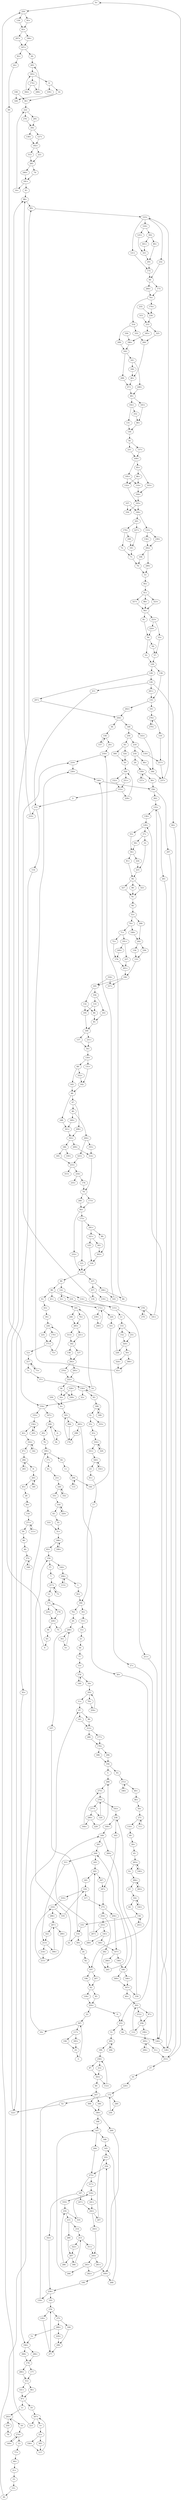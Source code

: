 digraph adj {
graph [k=96]
edge [d=-95]
"0+" [l=78826 C=2385151]
"0-" [l=78826 C=2385151]
"1+" [l=94795 C=1971719]
"1-" [l=94795 C=1971719]
"2+" [l=9824 C=359608]
"2-" [l=9824 C=359608]
"3+" [l=27750 C=710347]
"3-" [l=27750 C=710347]
"4+" [l=8510 C=262718]
"4-" [l=8510 C=262718]
"5+" [l=209392 C=5800412]
"5-" [l=209392 C=5800412]
"6+" [l=207022 C=5456854]
"6-" [l=207022 C=5456854]
"7+" [l=74598 C=1998846]
"7-" [l=74598 C=1998846]
"8+" [l=146762 C=3622462]
"8-" [l=146762 C=3622462]
"9+" [l=75079 C=2240916]
"9-" [l=75079 C=2240916]
"10+" [l=318071 C=10380717]
"10-" [l=318071 C=10380717]
"11+" [l=168006 C=3565192]
"11-" [l=168006 C=3565192]
"12+" [l=201736 C=5678563]
"12-" [l=201736 C=5678563]
"13+" [l=50546 C=1021906]
"13-" [l=50546 C=1021906]
"14+" [l=14913 C=511124]
"14-" [l=14913 C=511124]
"15+" [l=36833 C=686662]
"15-" [l=36833 C=686662]
"16+" [l=195224 C=6148546]
"16-" [l=195224 C=6148546]
"17+" [l=213192 C=3830562]
"17-" [l=213192 C=3830562]
"18+" [l=21426 C=445374]
"18-" [l=21426 C=445374]
"19+" [l=183495 C=4785128]
"19-" [l=183495 C=4785128]
"20+" [l=77114 C=1635306]
"20-" [l=77114 C=1635306]
"21+" [l=20033 C=373322]
"21-" [l=20033 C=373322]
"22+" [l=46717 C=1073959]
"22-" [l=46717 C=1073959]
"23+" [l=87089 C=1669981]
"23-" [l=87089 C=1669981]
"24+" [l=83337 C=1883550]
"24-" [l=83337 C=1883550]
"25+" [l=207922 C=5054532]
"25-" [l=207922 C=5054532]
"26+" [l=62278 C=1851862]
"26-" [l=62278 C=1851862]
"27+" [l=9761 C=296506]
"27-" [l=9761 C=296506]
"28+" [l=55054 C=1284643]
"28-" [l=55054 C=1284643]
"29+" [l=101645 C=3527985]
"29-" [l=101645 C=3527985]
"30+" [l=11376 C=208358]
"30-" [l=11376 C=208358]
"31+" [l=36637 C=742931]
"31-" [l=36637 C=742931]
"32+" [l=26761 C=702106]
"32-" [l=26761 C=702106]
"33+" [l=213 C=12499]
"33-" [l=213 C=12499]
"34+" [l=8553 C=224799]
"34-" [l=8553 C=224799]
"35+" [l=57658 C=1156903]
"35-" [l=57658 C=1156903]
"36+" [l=74606 C=2446003]
"36-" [l=74606 C=2446003]
"37+" [l=33163 C=883065]
"37-" [l=33163 C=883065]
"38+" [l=44412 C=1557161]
"38-" [l=44412 C=1557161]
"39+" [l=39774 C=1148292]
"39-" [l=39774 C=1148292]
"40+" [l=47024 C=1031447]
"40-" [l=47024 C=1031447]
"41+" [l=21229 C=718767]
"41-" [l=21229 C=718767]
"42+" [l=19337 C=504044]
"42-" [l=19337 C=504044]
"43+" [l=15452 C=295607]
"43-" [l=15452 C=295607]
"44+" [l=111330 C=2132010]
"44-" [l=111330 C=2132010]
"45+" [l=64363 C=1561141]
"45-" [l=64363 C=1561141]
"46+" [l=155 C=11777]
"46-" [l=155 C=11777]
"47+" [l=105 C=2114]
"47-" [l=105 C=2114]
"48+" [l=580 C=123255]
"48-" [l=580 C=123255]
"49+" [l=76480 C=1777283]
"49-" [l=76480 C=1777283]
"50+" [l=5374 C=186068]
"50-" [l=5374 C=186068]
"51+" [l=28979 C=841667]
"51-" [l=28979 C=841667]
"52+" [l=45173 C=1563794]
"52-" [l=45173 C=1563794]
"53+" [l=445 C=88017]
"53-" [l=445 C=88017]
"54+" [l=563 C=118293]
"54-" [l=563 C=118293]
"55+" [l=191 C=2320]
"55-" [l=191 C=2320]
"56+" [l=100 C=1190]
"56-" [l=100 C=1190]
"57+" [l=113 C=4360]
"57-" [l=113 C=4360]
"58+" [l=173 C=11517]
"58-" [l=173 C=11517]
"59+" [l=28938 C=644669]
"59-" [l=28938 C=644669]
"60+" [l=36584 C=1044050]
"60-" [l=36584 C=1044050]
"61+" [l=18148 C=314399]
"61-" [l=18148 C=314399]
"62+" [l=1669 C=83230]
"62-" [l=1669 C=83230]
"63+" [l=44085 C=1263809]
"63-" [l=44085 C=1263809]
"64+" [l=72086 C=2204567]
"64-" [l=72086 C=2204567]
"65+" [l=12861 C=476846]
"65-" [l=12861 C=476846]
"66+" [l=3011 C=101964]
"66-" [l=3011 C=101964]
"67+" [l=35346 C=896783]
"67-" [l=35346 C=896783]
"68+" [l=192 C=24454]
"68-" [l=192 C=24454]
"69+" [l=65629 C=1462091]
"69-" [l=65629 C=1462091]
"70+" [l=127 C=8029]
"70-" [l=127 C=8029]
"71+" [l=125 C=7650]
"71-" [l=125 C=7650]
"72+" [l=207 C=20902]
"72-" [l=207 C=20902]
"73+" [l=5817 C=149933]
"73-" [l=5817 C=149933]
"74+" [l=284 C=6891]
"74-" [l=284 C=6891]
"75+" [l=225 C=3766]
"75-" [l=225 C=3766]
"76+" [l=15291 C=325307]
"76-" [l=15291 C=325307]
"77+" [l=35324 C=705997]
"77-" [l=35324 C=705997]
"78+" [l=5994 C=115878]
"78-" [l=5994 C=115878]
"79+" [l=449 C=89493]
"79-" [l=449 C=89493]
"80+" [l=5174 C=112261]
"80-" [l=5174 C=112261]
"81+" [l=191 C=13952]
"81-" [l=191 C=13952]
"82+" [l=14454 C=293293]
"82-" [l=14454 C=293293]
"83+" [l=7043 C=142239]
"83-" [l=7043 C=142239]
"84+" [l=188 C=23359]
"84-" [l=188 C=23359]
"85+" [l=152 C=14500]
"85-" [l=152 C=14500]
"86+" [l=134 C=7617]
"86-" [l=134 C=7617]
"87+" [l=471 C=8749]
"87-" [l=471 C=8749]
"88+" [l=191 C=23633]
"88-" [l=191 C=23633]
"89+" [l=224 C=5367]
"89-" [l=224 C=5367]
"90+" [l=381 C=71967]
"90-" [l=381 C=71967]
"91+" [l=145 C=12659]
"91-" [l=145 C=12659]
"92+" [l=9447 C=213636]
"92-" [l=9447 C=213636]
"93+" [l=6228 C=142855]
"93-" [l=6228 C=142855]
"94+" [l=504 C=104272]
"94-" [l=504 C=104272]
"95+" [l=277 C=4265]
"95-" [l=277 C=4265]
"96+" [l=266 C=4524]
"96-" [l=266 C=4524]
"97+" [l=104 C=438]
"97-" [l=104 C=438]
"98+" [l=96 C=95]
"98-" [l=96 C=95]
"99+" [l=109 C=1792]
"99-" [l=109 C=1792]
"100+" [l=398 C=9829]
"100-" [l=398 C=9829]
"101+" [l=507 C=17061]
"101-" [l=507 C=17061]
"102+" [l=174 C=3965]
"102-" [l=174 C=3965]
"103+" [l=191 C=2132]
"103-" [l=191 C=2132]
"104+" [l=134 C=9715]
"104-" [l=134 C=9715]
"105+" [l=98 C=765]
"105-" [l=98 C=765]
"106+" [l=293 C=46425]
"106-" [l=293 C=46425]
"107+" [l=9796 C=206743]
"107-" [l=9796 C=206743]
"108+" [l=342 C=8675]
"108-" [l=342 C=8675]
"109+" [l=311 C=54653]
"109-" [l=311 C=54653]
"110+" [l=152 C=8821]
"110-" [l=152 C=8821]
"111+" [l=632 C=10325]
"111-" [l=632 C=10325]
"112+" [l=467 C=8591]
"112-" [l=467 C=8591]
"113+" [l=2595 C=49272]
"113-" [l=2595 C=49272]
"114+" [l=194 C=3107]
"114-" [l=194 C=3107]
"115+" [l=160 C=4252]
"115-" [l=160 C=4252]
"116+" [l=5058 C=111179]
"116-" [l=5058 C=111179]
"117+" [l=2491 C=54522]
"117-" [l=2491 C=54522]
"118+" [l=1076 C=35736]
"118-" [l=1076 C=35736]
"119+" [l=1112 C=36266]
"119-" [l=1112 C=36266]
"120+" [l=398 C=8611]
"120-" [l=398 C=8611]
"121+" [l=214 C=26461]
"121-" [l=214 C=26461]
"122+" [l=96 C=54]
"122-" [l=96 C=54]
"123+" [l=104 C=2230]
"123-" [l=104 C=2230]
"124+" [l=97 C=156]
"124-" [l=97 C=156]
"125+" [l=239 C=5995]
"125-" [l=239 C=5995]
"126+" [l=162 C=15958]
"126-" [l=162 C=15958]
"127+" [l=191 C=3561]
"127-" [l=191 C=3561]
"128+" [l=99 C=1020]
"128-" [l=99 C=1020]
"129+" [l=193 C=24987]
"129-" [l=193 C=24987]
"130+" [l=283 C=45371]
"130-" [l=283 C=45371]
"131+" [l=275 C=15280]
"131-" [l=275 C=15280]
"132+" [l=191 C=6693]
"132-" [l=191 C=6693]
"133+" [l=130 C=2550]
"133-" [l=130 C=2550]
"134+" [l=191 C=3020]
"134-" [l=191 C=3020]
"135+" [l=97 C=331]
"135-" [l=97 C=331]
"136+" [l=191 C=2866]
"136-" [l=191 C=2866]
"137+" [l=191 C=21231]
"137-" [l=191 C=21231]
"138+" [l=191 C=3864]
"138-" [l=191 C=3864]
"139+" [l=277 C=4324]
"139-" [l=277 C=4324]
"140+" [l=504 C=9961]
"140-" [l=504 C=9961]
"141+" [l=266 C=3481]
"141-" [l=266 C=3481]
"142+" [l=1265 C=29036]
"142-" [l=1265 C=29036]
"143+" [l=1818 C=66389]
"143-" [l=1818 C=66389]
"144+" [l=1177 C=22135]
"144-" [l=1177 C=22135]
"145+" [l=107 C=704]
"145-" [l=107 C=704]
"146+" [l=142 C=1738]
"146-" [l=142 C=1738]
"147+" [l=117 C=1393]
"147-" [l=117 C=1393]
"148+" [l=119 C=4400]
"148-" [l=119 C=4400]
"149+" [l=3872 C=79357]
"149-" [l=3872 C=79357]
"150+" [l=108 C=679]
"150-" [l=108 C=679]
"151+" [l=3277 C=59824]
"151-" [l=3277 C=59824]
"152+" [l=196 C=3799]
"152-" [l=196 C=3799]
"153+" [l=100 C=174]
"153-" [l=100 C=174]
"154+" [l=111 C=1194]
"154-" [l=111 C=1194]
"155+" [l=113 C=485]
"155-" [l=113 C=485]
"156+" [l=161 C=2076]
"156-" [l=161 C=2076]
"157+" [l=649 C=18919]
"157-" [l=649 C=18919]
"158+" [l=190 C=5975]
"158-" [l=190 C=5975]
"159+" [l=1299 C=32676]
"159-" [l=1299 C=32676]
"160+" [l=121 C=4617]
"160-" [l=121 C=4617]
"161+" [l=105 C=2483]
"161-" [l=105 C=2483]
"162+" [l=116 C=5302]
"162-" [l=116 C=5302]
"163+" [l=279 C=6419]
"163-" [l=279 C=6419]
"164+" [l=366 C=8269]
"164-" [l=366 C=8269]
"165+" [l=195 C=20003]
"165-" [l=195 C=20003]
"166+" [l=214 C=2515]
"166-" [l=214 C=2515]
"167+" [l=315 C=10518]
"167-" [l=315 C=10518]
"168+" [l=443 C=6297]
"168-" [l=443 C=6297]
"169+" [l=146 C=3212]
"169-" [l=146 C=3212]
"170+" [l=302 C=5347]
"170-" [l=302 C=5347]
"171+" [l=127 C=1750]
"171-" [l=127 C=1750]
"172+" [l=130 C=3090]
"172-" [l=130 C=3090]
"173+" [l=191 C=23268]
"173-" [l=191 C=23268]
"174+" [l=496 C=25104]
"174-" [l=496 C=25104]
"175+" [l=119 C=4991]
"175-" [l=119 C=4991]
"176+" [l=129 C=8670]
"176-" [l=129 C=8670]
"177+" [l=197 C=1893]
"177-" [l=197 C=1893]
"178+" [l=116 C=1215]
"178-" [l=116 C=1215]
"179+" [l=155 C=13211]
"179-" [l=155 C=13211]
"180+" [l=306 C=12076]
"180-" [l=306 C=12076]
"181+" [l=272 C=13204]
"181-" [l=272 C=13204]
"182+" [l=107 C=420]
"182-" [l=107 C=420]
"183+" [l=158 C=5841]
"183-" [l=158 C=5841]
"184+" [l=186 C=6844]
"184-" [l=186 C=6844]
"185+" [l=124 C=6261]
"185-" [l=124 C=6261]
"186+" [l=105 C=1929]
"186-" [l=105 C=1929]
"187+" [l=124 C=1612]
"187-" [l=124 C=1612]
"188+" [l=136 C=1572]
"188-" [l=136 C=1572]
"189+" [l=2397 C=41331]
"189-" [l=2397 C=41331]
"190+" [l=389 C=11493]
"190-" [l=389 C=11493]
"191+" [l=137 C=3448]
"191-" [l=137 C=3448]
"192+" [l=112 C=2216]
"192-" [l=112 C=2216]
"193+" [l=1774 C=48901]
"193-" [l=1774 C=48901]
"194+" [l=188 C=4977]
"194-" [l=188 C=4977]
"195+" [l=191 C=7351]
"195-" [l=191 C=7351]
"196+" [l=368 C=8218]
"196-" [l=368 C=8218]
"197+" [l=164 C=4407]
"197-" [l=164 C=4407]
"198+" [l=139 C=1055]
"198-" [l=139 C=1055]
"199+" [l=1414 C=35742]
"199-" [l=1414 C=35742]
"200+" [l=130 C=2274]
"200-" [l=130 C=2274]
"201+" [l=143 C=11543]
"201-" [l=143 C=11543]
"202+" [l=176 C=7258]
"202-" [l=176 C=7258]
"203+" [l=294 C=5822]
"203-" [l=294 C=5822]
"204+" [l=191 C=3113]
"204-" [l=191 C=3113]
"205+" [l=107 C=734]
"205-" [l=107 C=734]
"206+" [l=110 C=563]
"206-" [l=110 C=563]
"207+" [l=368 C=5914]
"207-" [l=368 C=5914]
"208+" [l=191 C=3116]
"208-" [l=191 C=3116]
"209+" [l=134 C=572]
"209-" [l=134 C=572]
"210+" [l=197 C=3580]
"210-" [l=197 C=3580]
"211+" [l=288 C=6752]
"211-" [l=288 C=6752]
"212+" [l=399 C=6458]
"212-" [l=399 C=6458]
"213+" [l=155 C=2828]
"213-" [l=155 C=2828]
"214+" [l=101 C=140]
"214-" [l=101 C=140]
"215+" [l=120 C=1215]
"215-" [l=120 C=1215]
"216+" [l=104 C=710]
"216-" [l=104 C=710]
"217+" [l=327 C=12314]
"217-" [l=327 C=12314]
"218+" [l=103 C=791]
"218-" [l=103 C=791]
"219+" [l=99 C=668]
"219-" [l=99 C=668]
"220+" [l=96 C=28]
"220-" [l=96 C=28]
"221+" [l=196 C=4390]
"221-" [l=196 C=4390]
"222+" [l=397 C=18363]
"222-" [l=397 C=18363]
"223+" [l=156 C=11738]
"223-" [l=156 C=11738]
"224+" [l=130 C=2931]
"224-" [l=130 C=2931]
"225+" [l=314 C=6305]
"225-" [l=314 C=6305]
"226+" [l=104 C=667]
"226-" [l=104 C=667]
"227+" [l=225 C=4692]
"227-" [l=225 C=4692]
"228+" [l=480 C=14299]
"228-" [l=480 C=14299]
"229+" [l=362 C=7234]
"229-" [l=362 C=7234]
"230+" [l=109 C=2647]
"230-" [l=109 C=2647]
"231+" [l=191 C=2626]
"231-" [l=191 C=2626]
"232+" [l=318 C=9379]
"232-" [l=318 C=9379]
"233+" [l=99 C=1012]
"233-" [l=99 C=1012]
"234+" [l=114 C=4828]
"234-" [l=114 C=4828]
"235+" [l=139 C=521]
"235-" [l=139 C=521]
"236+" [l=191 C=2480]
"236-" [l=191 C=2480]
"237+" [l=112 C=1693]
"237-" [l=112 C=1693]
"238+" [l=122 C=2233]
"238-" [l=122 C=2233]
"239+" [l=96 C=45]
"239-" [l=96 C=45]
"240+" [l=140 C=2390]
"240-" [l=140 C=2390]
"241+" [l=176 C=2876]
"241-" [l=176 C=2876]
"242+" [l=108 C=1135]
"242-" [l=108 C=1135]
"243+" [l=106 C=593]
"243-" [l=106 C=593]
"244+" [l=96 C=80]
"244-" [l=96 C=80]
"245+" [l=124 C=1306]
"245-" [l=124 C=1306]
"246+" [l=284 C=6782]
"246-" [l=284 C=6782]
"247+" [l=171 C=4241]
"247-" [l=171 C=4241]
"248+" [l=191 C=11702]
"248-" [l=191 C=11702]
"249+" [l=164 C=2597]
"249-" [l=164 C=2597]
"250+" [l=187 C=6053]
"250-" [l=187 C=6053]
"251+" [l=196 C=3998]
"251-" [l=196 C=3998]
"252+" [l=178 C=7083]
"252-" [l=178 C=7083]
"253+" [l=105 C=439]
"253-" [l=105 C=439]
"254+" [l=130 C=5668]
"254-" [l=130 C=5668]
"255+" [l=97 C=217]
"255-" [l=97 C=217]
"256+" [l=102 C=1189]
"256-" [l=102 C=1189]
"257+" [l=178 C=5567]
"257-" [l=178 C=5567]
"258+" [l=177 C=4558]
"258-" [l=177 C=4558]
"259+" [l=395 C=5156]
"259-" [l=395 C=5156]
"260+" [l=191 C=2650]
"260-" [l=191 C=2650]
"261+" [l=120 C=3722]
"261-" [l=120 C=3722]
"262+" [l=97 C=233]
"262-" [l=97 C=233]
"263+" [l=157 C=3843]
"263-" [l=157 C=3843]
"264+" [l=152 C=2523]
"264-" [l=152 C=2523]
"265+" [l=115 C=1304]
"265-" [l=115 C=1304]
"266+" [l=110 C=318]
"266-" [l=110 C=318]
"267+" [l=232 C=3372]
"267-" [l=232 C=3372]
"268+" [l=113 C=415]
"268-" [l=113 C=415]
"269+" [l=139 C=1461]
"269-" [l=139 C=1461]
"270+" [l=282 C=7028]
"270-" [l=282 C=7028]
"271+" [l=113 C=749]
"271-" [l=113 C=749]
"272+" [l=164 C=2699]
"272-" [l=164 C=2699]
"273+" [l=118 C=3098]
"273-" [l=118 C=3098]
"274+" [l=98 C=159]
"274-" [l=98 C=159]
"275+" [l=109 C=798]
"275-" [l=109 C=798]
"276+" [l=110 C=963]
"276-" [l=110 C=963]
"277+" [l=101 C=226]
"277-" [l=101 C=226]
"278+" [l=106 C=1769]
"278-" [l=106 C=1769]
"279+" [l=100 C=684]
"279-" [l=100 C=684]
"280+" [l=197 C=2331]
"280-" [l=197 C=2331]
"281+" [l=139 C=1194]
"281-" [l=139 C=1194]
"282+" [l=193 C=2654]
"282-" [l=193 C=2654]
"283+" [l=100 C=1275]
"283-" [l=100 C=1275]
"284+" [l=97 C=510]
"284-" [l=97 C=510]
"285+" [l=105 C=568]
"285-" [l=105 C=568]
"286+" [l=208 C=3724]
"286-" [l=208 C=3724]
"287+" [l=149 C=3216]
"287-" [l=149 C=3216]
"288+" [l=99 C=146]
"288-" [l=99 C=146]
"289+" [l=209 C=3299]
"289-" [l=209 C=3299]
"290+" [l=113 C=630]
"290-" [l=113 C=630]
"291+" [l=110 C=1267]
"291-" [l=110 C=1267]
"292+" [l=119 C=1729]
"292-" [l=119 C=1729]
"293+" [l=303 C=8827]
"293-" [l=303 C=8827]
"294+" [l=166 C=3355]
"294-" [l=166 C=3355]
"295+" [l=282 C=6793]
"295-" [l=282 C=6793]
"296+" [l=191 C=1537]
"296-" [l=191 C=1537]
"297+" [l=191 C=2308]
"297-" [l=191 C=2308]
"298+" [l=346 C=7161]
"298-" [l=346 C=7161]
"299+" [l=236 C=4785]
"299-" [l=236 C=4785]
"300+" [l=172 C=3077]
"300-" [l=172 C=3077]
"301+" [l=224 C=5236]
"301-" [l=224 C=5236]
"302+" [l=109 C=764]
"302-" [l=109 C=764]
"303+" [l=147 C=2100]
"303-" [l=147 C=2100]
"304+" [l=276 C=5507]
"304-" [l=276 C=5507]
"305+" [l=429 C=4220]
"305-" [l=429 C=4220]
"306+" [l=248 C=5037]
"306-" [l=248 C=5037]
"307+" [l=113 C=730]
"307-" [l=113 C=730]
"308+" [l=191 C=2806]
"308-" [l=191 C=2806]
"309+" [l=214 C=2286]
"309-" [l=214 C=2286]
"310+" [l=381 C=8523]
"310-" [l=381 C=8523]
"311+" [l=98 C=75]
"311-" [l=98 C=75]
"312+" [l=122 C=1050]
"312-" [l=122 C=1050]
"313+" [l=196 C=3024]
"313-" [l=196 C=3024]
"314+" [l=152 C=453]
"314-" [l=152 C=453]
"315+" [l=156 C=482]
"315-" [l=156 C=482]
"316+" [l=128 C=532]
"316-" [l=128 C=532]
"317+" [l=101 C=335]
"317-" [l=101 C=335]
"318+" [l=113 C=1480]
"318-" [l=113 C=1480]
"319+" [l=97 C=95]
"319-" [l=97 C=95]
"320+" [l=109 C=996]
"320-" [l=109 C=996]
"321+" [l=96 C=66]
"321-" [l=96 C=66]
"322+" [l=143 C=997]
"322-" [l=143 C=997]
"323+" [l=191 C=416]
"323-" [l=191 C=416]
"324+" [l=174 C=195]
"324-" [l=174 C=195]
"325+" [l=134 C=1033]
"325-" [l=134 C=1033]
"326+" [l=115 C=433]
"326-" [l=115 C=433]
"327+" [l=191 C=339]
"327-" [l=191 C=339]
"328+" [l=167 C=476]
"328-" [l=167 C=476]
"329+" [l=116 C=131]
"329-" [l=116 C=131]
"330+" [l=191 C=1463]
"330-" [l=191 C=1463]
"331+" [l=107 C=128]
"331-" [l=107 C=128]
"332+" [l=210 C=778]
"332-" [l=210 C=778]
"333+" [l=137 C=95]
"333-" [l=137 C=95]
"334+" [l=125 C=82]
"334-" [l=125 C=82]
"335+" [l=134 C=136]
"335-" [l=134 C=136]
"336+" [l=123 C=56]
"336-" [l=123 C=56]
"337+" [l=111 C=39]
"337-" [l=111 C=39]
"338+" [l=108 C=27]
"338-" [l=108 C=27]
"339+" [l=134 C=103]
"339-" [l=134 C=103]
"0+" -> "250-"
"0-" -> "253-"
"1+" -> "294-"
"1-" -> "82+" [d=-90]
"2+" -> "153-"
"2-" -> "115-"
"3+" -> "25+" [d=-68]
"3-" -> "307-"
"4+" -> "183-"
"4-" -> "16-"
"4-" -> "339+"
"5+" -> "194+"
"5-" -> "288-"
"6+" -> "200+"
"6-" -> "34-" [d=-92]
"7+" -> "37+" [d=-94]
"7-" -> "217+"
"8+" -> "284+"
"8-" -> "263-"
"9+" -> "63+" [d=-89]
"9-" -> "98+"
"10+" -> "27+" [d=-91]
"10-" -> "220+"
"11+" -> "97-"
"11-" -> "293+"
"12+" -> "217-"
"12-" -> "171-"
"13+" -> "274-"
"13-" -> "77+" [d=-92]
"14+" -> "222-"
"14-" -> "181-"
"15+" -> "21-" [d=-71]
"15-" -> "151-" [d=-90]
"16+" -> "4+"
"16-" -> "36+"
"16-" -> "328-"
"17+" -> "61-" [d=-88]
"17-" -> "190-"
"18+" -> "293-"
"18-" -> "274+"
"19+" -> "97-"
"19-" -> "307+"
"20+" -> "76-" [d=-82]
"20-" -> "200+"
"21+" -> "15-" [d=-71]
"21-" -> "44-" [d=-94]
"22+" -> "250-"
"22-" -> "307-"
"23+" -> "326-"
"23-" -> "61+" [d=-93]
"24+" -> "69-" [d=-93]
"24-" -> "92-" [d=-92]
"25+" -> "305-"
"25+" -> "336+"
"25-" -> "3-" [d=-68]
"26+" -> "197-"
"26-" -> "265-"
"27+" -> "253-"
"27-" -> "10-" [d=-91]
"28+" -> "45-" [d=-88]
"28-" -> "49+" [d=-92]
"29+" -> "218+"
"29-" -> "158+"
"30+" -> "151+" [d=-72]
"30-" -> "190+"
"31+" -> "188+"
"31-" -> "35+"
"31-" -> "333+"
"32+" -> "154+"
"32-" -> "150-"
"33+" -> "57-"
"33-" -> "223-"
"34+" -> "6+" [d=-92]
"34-" -> "200-"
"35+" -> "43+" [d=-92]
"35-" -> "31+"
"36+" -> "222-"
"36-" -> "16+"
"36-" -> "338+"
"37+" -> "150+"
"37-" -> "7-" [d=-94]
"38+" -> "256-"
"38-" -> "158-"
"39+" -> "226-"
"39-" -> "63-"
"40+" -> "80+" [d=-93]
"40-" -> "272-"
"41+" -> "181-"
"41-" -> "98+"
"42+" -> "102+"
"42-" -> "156-"
"43+" -> "316+"
"43-" -> "35-" [d=-92]
"44+" -> "21+" [d=-94]
"44-" -> "77-" [d=-90]
"45+" -> "28-" [d=-88]
"45-" -> "263+"
"46+" -> "47+"
"46-" -> "160+"
"46-" -> "264+"
"47+" -> "48+"
"47-" -> "46-"
"47-" -> "208+"
"48+" -> "165+"
"48+" -> "192+"
"48-" -> "47-"
"48-" -> "248-"
"49+" -> "116-" [d=-92]
"49-" -> "28+" [d=-92]
"50+" -> "300+"
"50+" -> "324+"
"50-" -> "320-"
"51+" -> "253+"
"51-" -> "205-"
"52+" -> "172+"
"52-" -> "122+"
"53+" -> "70+"
"53+" -> "299-"
"53-" -> "90+"
"54+" -> "130+"
"54-" -> "137+"
"54-" -> "231-"
"55+" -> "56+"
"55-" -> "129-"
"56+" -> "81+"
"56+" -> "224-"
"56-" -> "55-"
"56-" -> "58-"
"57+" -> "33-"
"57+" -> "58+"
"57-" -> "129-"
"58+" -> "56+"
"58-" -> "57-"
"59+" -> "271-"
"59-" -> "80-" [d=-92]
"60+" -> "303-"
"60-" -> "167-"
"61+" -> "17-" [d=-88]
"61-" -> "23+" [d=-93]
"62+" -> "196+"
"62+" -> "207+"
"62-" -> "95-"
"62-" -> "139+"
"63+" -> "39+"
"63-" -> "9-" [d=-89]
"64+" -> "253+"
"64-" -> "126+"
"65+" -> "230+"
"65-" -> "300-"
"65-" -> "324-"
"66+" -> "184-"
"66-" -> "218+"
"67+" -> "284-"
"67-" -> "102-"
"68+" -> "130-"
"68-" -> "165-"
"68-" -> "252+"
"69+" -> "24-" [d=-93]
"69-" -> "154+"
"70+" -> "71+"
"70+" -> "108+"
"70-" -> "53-"
"71+" -> "72+"
"71+" -> "191+"
"71-" -> "70-"
"72+" -> "179-"
"72-" -> "71-"
"73+" -> "217-"
"73-" -> "217+"
"74+" -> "285+"
"74-" -> "181+"
"75+" -> "226-"
"75-" -> "171-"
"76+" -> "20-" [d=-82]
"76-" -> "190+"
"77+" -> "44+" [d=-90]
"77-" -> "13+" [d=-92]
"78+" -> "259+" [d=-89]
"78-" -> "293+"
"79+" -> "176+"
"79+" -> "314-"
"79-" -> "173+"
"79-" -> "260-"
"80+" -> "59+" [d=-92]
"80-" -> "40-" [d=-93]
"81+" -> "94-"
"81-" -> "56-"
"82+" -> "190-"
"82-" -> "1+" [d=-90]
"83+" -> "150-"
"83-" -> "188-"
"84+" -> "175+"
"84+" -> "232+"
"84-" -> "173-"
"84-" -> "260+"
"85+" -> "86+"
"85+" -> "103+"
"85-" -> "109-"
"86+" -> "110+"
"86+" -> "132+"
"86-" -> "85-"
"87+" -> "258-"
"87-" -> "303+"
"88+" -> "94+"
"88-" -> "91-"
"89+" -> "291-"
"89-" -> "302+"
"90+" -> "91+"
"90-" -> "53+"
"91+" -> "88+"
"91+" -> "323+"
"91+" -> "327+"
"91-" -> "90-"
"92+" -> "24+" [d=-92]
"92-" -> "197-"
"93+" -> "194+"
"93-" -> "272+"
"94+" -> "81-"
"94+" -> "223+"
"94-" -> "88-"
"94-" -> "323-"
"94-" -> "327-"
"95+" -> "62+"
"95-" -> "250+"
"96+" -> "97+"
"96-" -> "312+"
"97+" -> "11-"
"97+" -> "19-"
"97-" -> "96-"
"97-" -> "141-"
"98+" -> "99+"
"98-" -> "9+"
"98-" -> "41+"
"98-" -> "210-"
"99+" -> "123+"
"99-" -> "98-"
"99-" -> "122-"
"100+" -> "169-"
"100-" -> "238+"
"101+" -> "135+"
"101-" -> "278+"
"102+" -> "67+"
"102+" -> "142-"
"102-" -> "42-"
"102-" -> "142+"
"103+" -> "104+"
"103-" -> "85-"
"104+" -> "105+"
"104-" -> "103-"
"104-" -> "110-"
"105+" -> "106+"
"105+" -> "334-"
"105-" -> "104-"
"105-" -> "132-"
"106+" -> "133+"
"106+" -> "201-"
"106-" -> "105-"
"106-" -> "337+"
"107+" -> "200-"
"107-" -> "154-"
"108+" -> "202-"
"108-" -> "70-"
"109+" -> "85+"
"109+" -> "195+"
"109-" -> "137-"
"109-" -> "231+"
"110+" -> "104+"
"110-" -> "86-"
"110-" -> "195-"
"111+" -> "271+"
"111-" -> "271-"
"112+" -> "258+"
"112-" -> "303-"
"113+" -> "294+"
"113-" -> "294-"
"114+" -> "115+"
"114-" -> "122+"
"115+" -> "2+"
"115+" -> "211+"
"115-" -> "114-"
"115-" -> "210+"
"116+" -> "49-" [d=-92]
"116-" -> "271+"
"117+" -> "305+"
"117+" -> "336-"
"117-" -> "307+"
"118+" -> "257+"
"118-" -> "219+"
"119+" -> "278-"
"119-" -> "257+"
"120+" -> "277-"
"120-" -> "276+"
"121+" -> "175-"
"121-" -> "123-"
"122+" -> "99+"
"122-" -> "52+"
"122-" -> "114+"
"123+" -> "121+"
"123+" -> "124+"
"123+" -> "232-"
"123-" -> "99-"
"123-" -> "237-"
"124+" -> "125+"
"124+" -> "302-"
"124-" -> "123-"
"125+" -> "321-"
"125-" -> "124-"
"126+" -> "128+"
"126-" -> "64+"
"126-" -> "211-"
"126-" -> "261+"
"127+" -> "182+"
"127-" -> "292+"
"128+" -> "129+"
"128-" -> "126-"
"128-" -> "297+"
"129+" -> "55+"
"129+" -> "57+"
"129-" -> "128-"
"129-" -> "136-"
"130+" -> "68-"
"130+" -> "131+"
"130-" -> "54-"
"131+" -> "192-"
"131-" -> "130-"
"132+" -> "105+"
"132-" -> "86-"
"132-" -> "195-"
"133+" -> "134+"
"133+" -> "236+"
"133-" -> "106-"
"134+" -> "202+"
"134-" -> "133-"
"135+" -> "136+"
"135+" -> "261-"
"135-" -> "101-"
"135-" -> "262+"
"136+" -> "129+"
"136-" -> "135-"
"137+" -> "109+"
"137-" -> "54+"
"138+" -> "182+"
"138-" -> "292+"
"139+" -> "250+"
"139-" -> "62+"
"140+" -> "263+"
"140-" -> "263-"
"141+" -> "97+"
"141-" -> "312+"
"142+" -> "102-"
"142-" -> "102+"
"143+" -> "184-"
"143-" -> "148+"
"144+" -> "294+"
"144-" -> "150+"
"145+" -> "146+"
"145+" -> "268+"
"145-" -> "255-"
"146+" -> "147+"
"146-" -> "145-"
"147+" -> "198+"
"147+" -> "266+"
"147-" -> "146-"
"147-" -> "204-"
"148+" -> "256-"
"148-" -> "143+"
"148-" -> "230-"
"149+" -> "274+"
"149-" -> "274-"
"150+" -> "32+"
"150+" -> "83-"
"150-" -> "37-"
"150-" -> "144+"
"151+" -> "15+" [d=-90]
"151-" -> "30-" [d=-72]
"152+" -> "153+"
"152-" -> "320+"
"153+" -> "2-"
"153+" -> "228+"
"153-" -> "152-"
"153-" -> "251-"
"154+" -> "107+"
"154+" -> "155+"
"154-" -> "32-"
"154-" -> "69+"
"155+" -> "156+"
"155-" -> "154-"
"156+" -> "42+"
"156+" -> "203-"
"156-" -> "155-"
"156-" -> "203+"
"157+" -> "158+"
"157-" -> "158-"
"158+" -> "38+"
"158+" -> "157+"
"158-" -> "29+"
"158-" -> "157-"
"159+" -> "167-"
"159-" -> "238-"
"160+" -> "161+"
"160-" -> "46+"
"161+" -> "162+"
"161-" -> "160-"
"161-" -> "248+"
"162+" -> "186-"
"162+" -> "209+"
"162-" -> "161-"
"162-" -> "208-"
"163+" -> "238+"
"163-" -> "187+"
"164+" -> "275+"
"164-" -> "290-"
"165+" -> "68+"
"165-" -> "48-"
"166+" -> "167+"
"166-" -> "180+"
"167+" -> "60+"
"167+" -> "159-"
"167-" -> "166-"
"167-" -> "309-"
"168+" -> "272+"
"168-" -> "272-"
"169+" -> "100-"
"169+" -> "268-"
"169-" -> "269+"
"169-" -> "281-"
"170+" -> "171+"
"170-" -> "226+"
"171+" -> "12+"
"171+" -> "75+"
"171-" -> "170-"
"171-" -> "225+"
"172+" -> "220-"
"172+" -> "239+"
"172-" -> "52-"
"172-" -> "240-"
"173+" -> "84+"
"173-" -> "79+"
"174+" -> "298+"
"174+" -> "304+"
"174-" -> "183-"
"175+" -> "121-"
"175+" -> "291+"
"175-" -> "84-"
"176+" -> "234-"
"176-" -> "79-"
"177+" -> "178+"
"177-" -> "312-"
"178+" -> "296-"
"178+" -> "308-"
"178-" -> "177-"
"178-" -> "280+"
"179+" -> "72-"
"179+" -> "249-"
"179-" -> "201+"
"180+" -> "198-"
"180+" -> "269-"
"180-" -> "166+"
"180-" -> "309+"
"181+" -> "14+"
"181+" -> "41-"
"181-" -> "74+"
"181-" -> "246-"
"182+" -> "221-"
"182+" -> "313-"
"182-" -> "127-"
"182-" -> "138-"
"183+" -> "4-"
"183+" -> "174+"
"183-" -> "265+"
"183-" -> "304-"
"184+" -> "66-"
"184+" -> "143-"
"184-" -> "237+"
"185+" -> "186+"
"185-" -> "233+"
"186+" -> "162-"
"186-" -> "185-"
"186-" -> "330+"
"187+" -> "273-"
"187-" -> "163+"
"187-" -> "247+"
"188+" -> "83+"
"188+" -> "189+"
"188-" -> "31-"
"188-" -> "189-"
"189+" -> "188+"
"189-" -> "188-"
"190+" -> "17+"
"190+" -> "82-"
"190-" -> "30+"
"190-" -> "76+"
"191+" -> "227-"
"191+" -> "249+"
"191-" -> "71-"
"192+" -> "131-"
"192+" -> "252-"
"192-" -> "48-"
"193+" -> "238-"
"193-" -> "276-"
"194+" -> "296+"
"194+" -> "308+"
"194-" -> "5-"
"194-" -> "93-"
"195+" -> "110+"
"195+" -> "132+"
"195-" -> "109-"
"196+" -> "197+"
"196-" -> "62-"
"197+" -> "26-"
"197+" -> "92+"
"197-" -> "196-"
"197-" -> "207-"
"198+" -> "180-"
"198-" -> "147-"
"199+" -> "205+"
"199-" -> "258+"
"200+" -> "34+"
"200+" -> "107-"
"200-" -> "6-"
"200-" -> "20+"
"201+" -> "106-"
"201-" -> "179+"
"201-" -> "227+"
"202+" -> "108-"
"202+" -> "299+"
"202-" -> "134-"
"202-" -> "236-"
"203+" -> "156-"
"203-" -> "156+"
"204+" -> "147+"
"204-" -> "273+"
"205+" -> "51+"
"205+" -> "206+"
"205-" -> "199-"
"205-" -> "206-"
"206+" -> "205+"
"206-" -> "205-"
"207+" -> "197+"
"207-" -> "62-"
"208+" -> "162+"
"208-" -> "47+"
"209+" -> "314+"
"209-" -> "162-"
"210+" -> "98+"
"210-" -> "115+"
"211+" -> "126+"
"211-" -> "115-"
"212+" -> "258-"
"212-" -> "303+"
"213+" -> "214+"
"213+" -> "306+"
"213-" -> "311+"
"213-" -> "322+"
"214+" -> "215+"
"214-" -> "213-"
"215+" -> "216+"
"215-" -> "214-"
"215-" -> "289-"
"216+" -> "286+"
"216+" -> "319-"
"216-" -> "215-"
"216-" -> "310-"
"217+" -> "12-"
"217+" -> "73-"
"217-" -> "7+"
"217-" -> "73+"
"218+" -> "219+"
"218-" -> "29-"
"218-" -> "66+"
"219+" -> "230+"
"219-" -> "118+"
"219-" -> "218-"
"220+" -> "172-"
"220-" -> "10+"
"221+" -> "182-"
"221-" -> "285-"
"222+" -> "14-"
"222+" -> "36-"
"222-" -> "270-"
"222-" -> "295-"
"223+" -> "33+"
"223+" -> "224+"
"223-" -> "94-"
"224+" -> "56-"
"224-" -> "223-"
"225+" -> "226+"
"225-" -> "171+"
"226+" -> "39-"
"226+" -> "75-"
"226-" -> "170+"
"226-" -> "225-"
"227+" -> "191-"
"227-" -> "201+"
"228+" -> "320-"
"228-" -> "153-"
"229+" -> "290-"
"229-" -> "288-"
"230+" -> "148+"
"230-" -> "65-"
"230-" -> "219-"
"231+" -> "54+"
"231-" -> "109+"
"232+" -> "123-"
"232-" -> "84-"
"233+" -> "234+"
"233+" -> "315+"
"233-" -> "185+"
"233-" -> "325-"
"234+" -> "176-"
"234+" -> "235+"
"234-" -> "233-"
"235-" -> "234-"
"236+" -> "202+"
"236-" -> "133-"
"237+" -> "123+"
"237-" -> "184+"
"237-" -> "257-"
"238+" -> "159+"
"238+" -> "193-"
"238-" -> "100+"
"238-" -> "163-"
"239+" -> "240+"
"239-" -> "172-"
"240+" -> "172+"
"240-" -> "239-"
"241+" -> "242+"
"241-" -> "318-"
"242+" -> "243+"
"242+" -> "267-"
"242-" -> "241-"
"242-" -> "247-"
"243+" -> "244+"
"243-" -> "242-"
"244+" -> "245+"
"244+" -> "281+"
"244-" -> "243-"
"244-" -> "311-"
"245+" -> "266-"
"245+" -> "282+"
"245-" -> "244-"
"246+" -> "181+"
"246-" -> "285+"
"247+" -> "242+"
"247-" -> "187+"
"248+" -> "48+"
"248-" -> "161+"
"249+" -> "179-"
"249-" -> "191-"
"250+" -> "0-"
"250+" -> "22-"
"250-" -> "95+"
"250-" -> "139-"
"251+" -> "153+"
"251-" -> "320+"
"252+" -> "192-"
"252-" -> "68+"
"253+" -> "0+"
"253+" -> "27-"
"253-" -> "51-"
"253-" -> "64-"
"254+" -> "255+"
"254+" -> "282-"
"254-" -> "273+"
"255+" -> "145+"
"255+" -> "267+"
"255-" -> "254-"
"256+" -> "38-"
"256+" -> "148-"
"256-" -> "262-"
"256-" -> "297-"
"257+" -> "237+"
"257-" -> "118-"
"257-" -> "119+"
"258+" -> "87-"
"258+" -> "212-"
"258-" -> "112-"
"258-" -> "199+"
"259+" -> "293-"
"259-" -> "78-" [d=-89]
"260+" -> "79+"
"260-" -> "84+"
"261+" -> "135-"
"261-" -> "126+"
"262+" -> "256+"
"262-" -> "135+"
"263+" -> "8+"
"263+" -> "140+"
"263-" -> "45+"
"263-" -> "140-"
"264+" -> "325+"
"264+" -> "335+"
"264-" -> "46+"
"265+" -> "26+"
"265+" -> "298-"
"265-" -> "183+"
"266+" -> "245-"
"266-" -> "147-"
"267+" -> "242-"
"267-" -> "255-"
"268+" -> "169-"
"268-" -> "145-"
"269+" -> "180-"
"269-" -> "169+"
"270+" -> "222+"
"270-" -> "292-"
"271+" -> "59-"
"271+" -> "111+"
"271-" -> "111-"
"271-" -> "116+"
"272+" -> "40+"
"272+" -> "168+"
"272-" -> "93+"
"272-" -> "168-"
"273+" -> "187-"
"273+" -> "317+"
"273-" -> "204+"
"273-" -> "254+"
"274+" -> "13-"
"274+" -> "149+"
"274-" -> "18+"
"274-" -> "149-"
"275+" -> "276+"
"275-" -> "164-"
"275-" -> "288+"
"276+" -> "193+"
"276+" -> "277+"
"276-" -> "120+"
"276-" -> "275-"
"277+" -> "120-"
"277+" -> "290+"
"277-" -> "276-"
"278+" -> "119-"
"278+" -> "279+"
"278-" -> "101+"
"278-" -> "279-"
"279+" -> "278+"
"279-" -> "278-"
"280+" -> "312-"
"280-" -> "178+"
"281+" -> "169+"
"281-" -> "244-"
"282+" -> "254-"
"282-" -> "245-"
"283+" -> "284+"
"283-" -> "284-"
"284+" -> "67-"
"284+" -> "283+"
"284-" -> "8-"
"284-" -> "283-"
"285+" -> "221+"
"285+" -> "313+"
"285-" -> "74-"
"285-" -> "246+"
"286+" -> "287+"
"286-" -> "216-"
"287+" -> "289+"
"287+" -> "322-"
"287-" -> "286-"
"287-" -> "306-"
"288+" -> "5+"
"288+" -> "229+"
"288-" -> "275+"
"289+" -> "215+"
"289-" -> "287-"
"290+" -> "164+"
"290+" -> "229-"
"290-" -> "277-"
"291+" -> "89-"
"291+" -> "321+"
"291-" -> "175-"
"292+" -> "270+"
"292+" -> "295+"
"292-" -> "127+"
"292-" -> "138+"
"293+" -> "18-"
"293+" -> "259-"
"293-" -> "11+"
"293-" -> "78+"
"294+" -> "1-"
"294+" -> "113+"
"294-" -> "113-"
"294-" -> "144-"
"295+" -> "222+"
"295-" -> "292-"
"296+" -> "178-"
"296-" -> "194-"
"297+" -> "256+"
"297-" -> "128+"
"298+" -> "265-"
"298-" -> "174-"
"299+" -> "53-"
"299-" -> "202-"
"300+" -> "65+"
"300-" -> "50-"
"301+" -> "321-"
"301-" -> "302+"
"302+" -> "124-"
"302-" -> "89+"
"302-" -> "301+"
"303+" -> "60-"
"303+" -> "112+"
"303-" -> "87+"
"303-" -> "212+"
"304+" -> "183+"
"304-" -> "174-"
"305+" -> "25-"
"305-" -> "117-"
"306+" -> "287+"
"306-" -> "213-"
"307+" -> "3+"
"307+" -> "22+"
"307-" -> "19+"
"307-" -> "117+"
"308+" -> "178-"
"308-" -> "194-"
"309+" -> "167+"
"309-" -> "180+"
"310+" -> "216+"
"310-" -> "318+"
"311+" -> "244+"
"311-" -> "213+"
"312+" -> "177+"
"312+" -> "280-"
"312-" -> "96+"
"312-" -> "141+"
"313+" -> "182-"
"313-" -> "285-"
"314+" -> "79-"
"314-" -> "209-"
"314-" -> "335-"
"315-" -> "233-"
"316+" -> "329-"
"316+" -> "331+"
"316-" -> "43-"
"316-" -> "329+"
"317+" -> "318+"
"317-" -> "273-"
"318+" -> "241+"
"318+" -> "319+"
"318-" -> "310+"
"318-" -> "317-"
"319+" -> "216-"
"319-" -> "318-"
"320+" -> "50+"
"320+" -> "228-"
"320-" -> "152+"
"320-" -> "251+"
"321+" -> "125-"
"321+" -> "301-"
"321-" -> "291-"
"322+" -> "287-"
"322-" -> "213+"
"323+" -> "94+"
"323-" -> "91-"
"324+" -> "65+"
"324-" -> "50-"
"325+" -> "233+"
"325-" -> "264-"
"326+" -> "23-"
"326+" -> "332+"
"326-" -> "331-"
"326-" -> "332-"
"327+" -> "94+"
"327-" -> "91-"
"328+" -> "16+"
"328+" -> "338+"
"329+" -> "316-"
"329-" -> "316+"
"330-" -> "186+"
"331+" -> "326+"
"331-" -> "316-"
"332+" -> "326+"
"332-" -> "326-"
"333-" -> "31+"
"334+" -> "105-"
"334+" -> "337+"
"335+" -> "314+"
"335-" -> "264-"
"336+" -> "117-"
"336-" -> "25-"
"337-" -> "106+"
"337-" -> "334-"
"338-" -> "36+"
"338-" -> "328-"
"339-" -> "4+"
}

